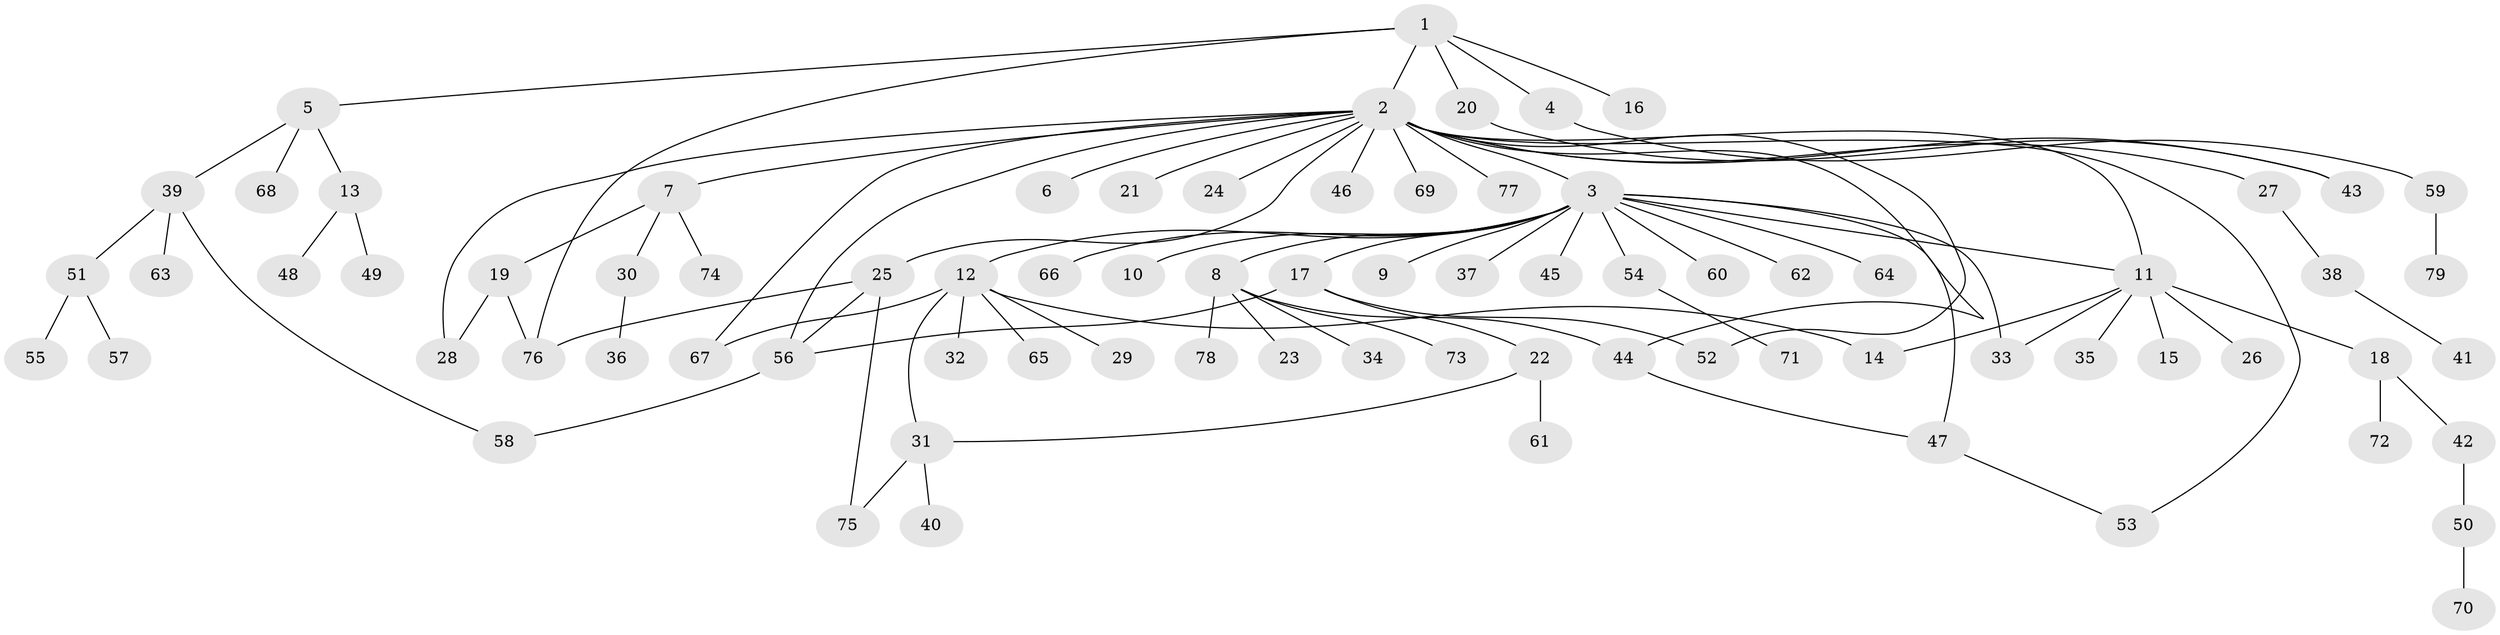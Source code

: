 // Generated by graph-tools (version 1.1) at 2025/48/03/09/25 04:48:35]
// undirected, 79 vertices, 95 edges
graph export_dot {
graph [start="1"]
  node [color=gray90,style=filled];
  1;
  2;
  3;
  4;
  5;
  6;
  7;
  8;
  9;
  10;
  11;
  12;
  13;
  14;
  15;
  16;
  17;
  18;
  19;
  20;
  21;
  22;
  23;
  24;
  25;
  26;
  27;
  28;
  29;
  30;
  31;
  32;
  33;
  34;
  35;
  36;
  37;
  38;
  39;
  40;
  41;
  42;
  43;
  44;
  45;
  46;
  47;
  48;
  49;
  50;
  51;
  52;
  53;
  54;
  55;
  56;
  57;
  58;
  59;
  60;
  61;
  62;
  63;
  64;
  65;
  66;
  67;
  68;
  69;
  70;
  71;
  72;
  73;
  74;
  75;
  76;
  77;
  78;
  79;
  1 -- 2;
  1 -- 4;
  1 -- 5;
  1 -- 16;
  1 -- 20;
  1 -- 76;
  2 -- 3;
  2 -- 6;
  2 -- 7;
  2 -- 11;
  2 -- 21;
  2 -- 24;
  2 -- 25;
  2 -- 27;
  2 -- 28;
  2 -- 43;
  2 -- 44;
  2 -- 46;
  2 -- 52;
  2 -- 53;
  2 -- 56;
  2 -- 67;
  2 -- 69;
  2 -- 77;
  3 -- 8;
  3 -- 9;
  3 -- 10;
  3 -- 11;
  3 -- 12;
  3 -- 17;
  3 -- 33;
  3 -- 37;
  3 -- 45;
  3 -- 47;
  3 -- 54;
  3 -- 60;
  3 -- 62;
  3 -- 64;
  3 -- 66;
  4 -- 59;
  5 -- 13;
  5 -- 39;
  5 -- 68;
  7 -- 19;
  7 -- 30;
  7 -- 74;
  8 -- 23;
  8 -- 34;
  8 -- 44;
  8 -- 73;
  8 -- 78;
  11 -- 14;
  11 -- 15;
  11 -- 18;
  11 -- 26;
  11 -- 33;
  11 -- 35;
  12 -- 14;
  12 -- 29;
  12 -- 31;
  12 -- 32;
  12 -- 65;
  12 -- 67;
  13 -- 48;
  13 -- 49;
  17 -- 22;
  17 -- 52;
  17 -- 56;
  18 -- 42;
  18 -- 72;
  19 -- 28;
  19 -- 76;
  20 -- 43;
  22 -- 31;
  22 -- 61;
  25 -- 56;
  25 -- 75;
  25 -- 76;
  27 -- 38;
  30 -- 36;
  31 -- 40;
  31 -- 75;
  38 -- 41;
  39 -- 51;
  39 -- 58;
  39 -- 63;
  42 -- 50;
  44 -- 47;
  47 -- 53;
  50 -- 70;
  51 -- 55;
  51 -- 57;
  54 -- 71;
  56 -- 58;
  59 -- 79;
}
